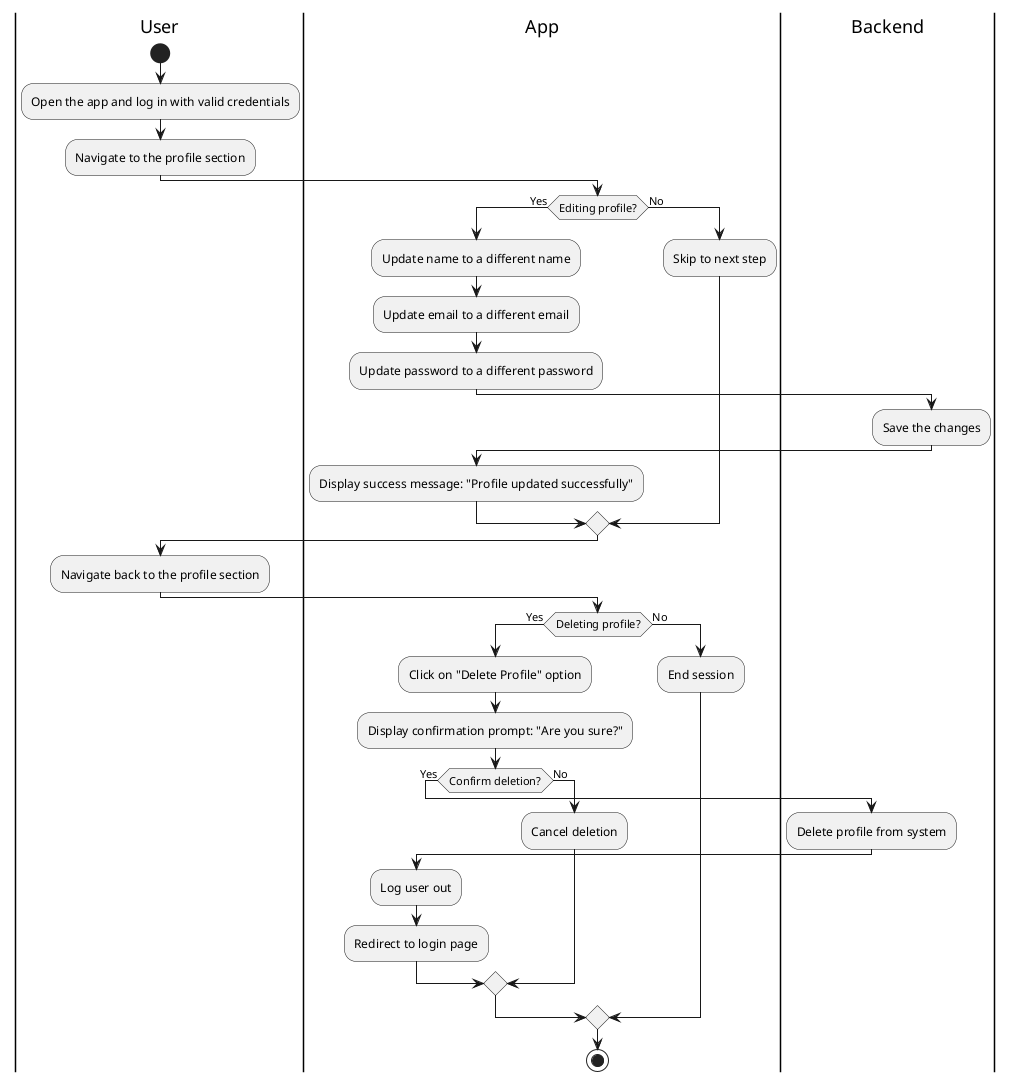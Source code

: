@startuml profile_editing
|User|
start
:Open the app and log in with valid credentials;
:Navigate to the profile section;
' Add the action for clicking the update profile button

|App|
if (Editing profile?) then (Yes)
    ' Change to reflect only choosing to edit a single attribute)
    :Update name to a different name;
    :Update email to a different email;
    :Update password to a different password;
|Backend|
    :Save the changes;
|App|
    :Display success message: "Profile updated successfully";
else (No)
    :Skip to next step;
endif

|User|
:Navigate back to the profile section;

|App|
if (Deleting profile?) then (Yes)
    :Click on "Delete Profile" option;
    :Display confirmation prompt: "Are you sure?";
    if (Confirm deletion?) then (Yes)
|Backend|
        :Delete profile from system;
|App|
        :Log user out;
        :Redirect to login page;
    else (No)
        :Cancel deletion;
    endif
else (No)
    :End session;
endif

stop
@enduml